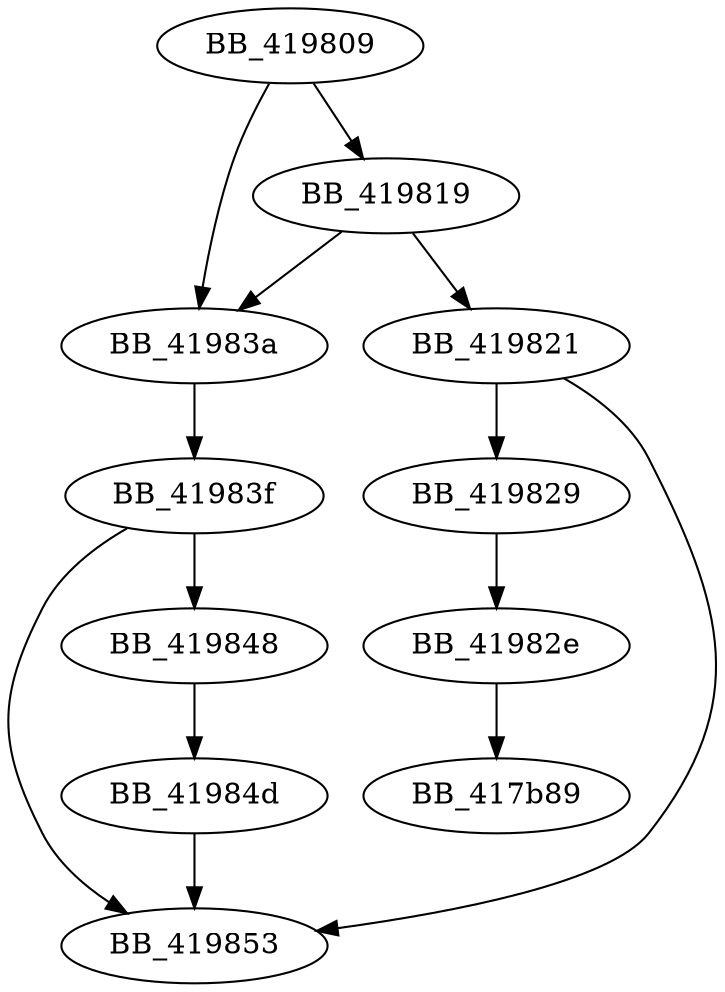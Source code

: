DiGraph ___FrameUnwindFilter{
BB_419809->BB_419819
BB_419809->BB_41983a
BB_419819->BB_419821
BB_419819->BB_41983a
BB_419821->BB_419829
BB_419821->BB_419853
BB_419829->BB_41982e
BB_41982e->BB_417b89
BB_41983a->BB_41983f
BB_41983f->BB_419848
BB_41983f->BB_419853
BB_419848->BB_41984d
BB_41984d->BB_419853
}
